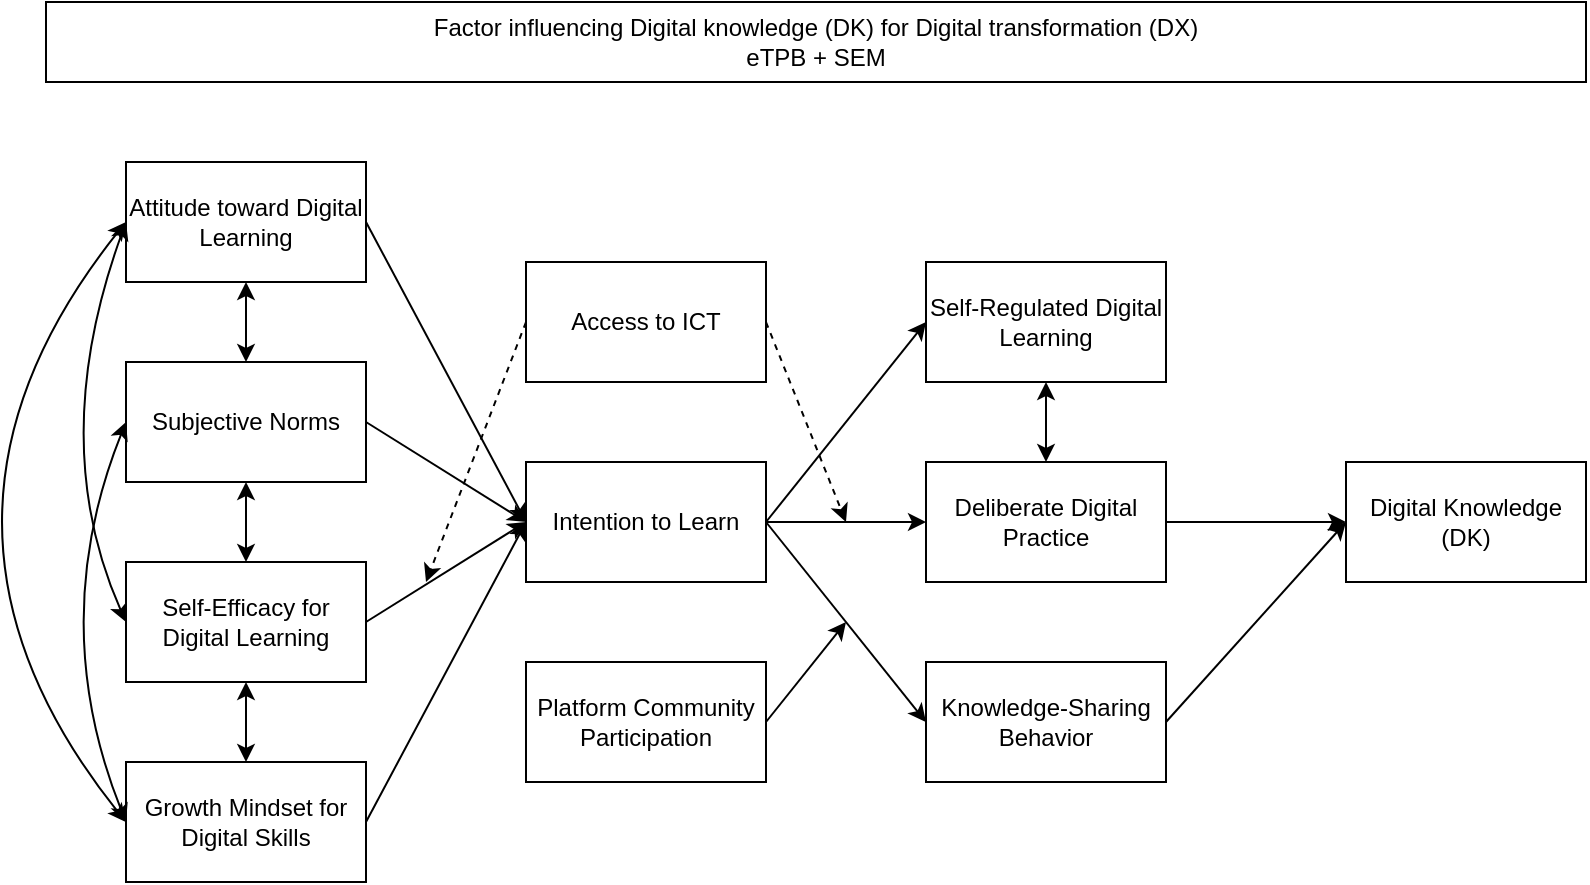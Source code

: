 <mxfile version="28.2.5">
  <diagram name="Page-1" id="uipzM7C1Z6QIqVT_M0VU">
    <mxGraphModel dx="713" dy="376" grid="1" gridSize="10" guides="1" tooltips="1" connect="1" arrows="1" fold="1" page="1" pageScale="1" pageWidth="6299" pageHeight="3937" math="0" shadow="0">
      <root>
        <mxCell id="0" />
        <mxCell id="1" parent="0" />
        <mxCell id="VJUpxQQ3Kgo22wYn7tkb-1" value="Factor influencing Digital knowledge (DK) for Digital transformation (DX)&lt;div&gt;eTPB + SEM&lt;/div&gt;" style="rounded=0;whiteSpace=wrap;html=1;" vertex="1" parent="1">
          <mxGeometry x="80" y="40" width="770" height="40" as="geometry" />
        </mxCell>
        <mxCell id="VJUpxQQ3Kgo22wYn7tkb-10" style="rounded=0;orthogonalLoop=1;jettySize=auto;html=1;exitX=1;exitY=0.5;exitDx=0;exitDy=0;entryX=0;entryY=0.5;entryDx=0;entryDy=0;" edge="1" parent="1" source="VJUpxQQ3Kgo22wYn7tkb-2" target="VJUpxQQ3Kgo22wYn7tkb-8">
          <mxGeometry relative="1" as="geometry" />
        </mxCell>
        <mxCell id="VJUpxQQ3Kgo22wYn7tkb-2" value="Attitude toward Digital Learning" style="rounded=0;whiteSpace=wrap;html=1;" vertex="1" parent="1">
          <mxGeometry x="120" y="120" width="120" height="60" as="geometry" />
        </mxCell>
        <mxCell id="VJUpxQQ3Kgo22wYn7tkb-11" style="rounded=0;orthogonalLoop=1;jettySize=auto;html=1;exitX=1;exitY=0.5;exitDx=0;exitDy=0;entryX=0;entryY=0.5;entryDx=0;entryDy=0;" edge="1" parent="1" source="VJUpxQQ3Kgo22wYn7tkb-3" target="VJUpxQQ3Kgo22wYn7tkb-8">
          <mxGeometry relative="1" as="geometry" />
        </mxCell>
        <mxCell id="VJUpxQQ3Kgo22wYn7tkb-3" value="Subjective Norms" style="rounded=0;whiteSpace=wrap;html=1;" vertex="1" parent="1">
          <mxGeometry x="120" y="220" width="120" height="60" as="geometry" />
        </mxCell>
        <mxCell id="VJUpxQQ3Kgo22wYn7tkb-12" style="rounded=0;orthogonalLoop=1;jettySize=auto;html=1;exitX=1;exitY=0.5;exitDx=0;exitDy=0;entryX=0;entryY=0.5;entryDx=0;entryDy=0;" edge="1" parent="1" source="VJUpxQQ3Kgo22wYn7tkb-4" target="VJUpxQQ3Kgo22wYn7tkb-8">
          <mxGeometry relative="1" as="geometry">
            <mxPoint x="300" y="270" as="targetPoint" />
          </mxGeometry>
        </mxCell>
        <mxCell id="VJUpxQQ3Kgo22wYn7tkb-4" value="Self-Efficacy for Digital Learning" style="rounded=0;whiteSpace=wrap;html=1;" vertex="1" parent="1">
          <mxGeometry x="120" y="320" width="120" height="60" as="geometry" />
        </mxCell>
        <mxCell id="VJUpxQQ3Kgo22wYn7tkb-13" style="rounded=0;orthogonalLoop=1;jettySize=auto;html=1;exitX=1;exitY=0.5;exitDx=0;exitDy=0;entryX=0;entryY=0.5;entryDx=0;entryDy=0;" edge="1" parent="1" source="VJUpxQQ3Kgo22wYn7tkb-5" target="VJUpxQQ3Kgo22wYn7tkb-8">
          <mxGeometry relative="1" as="geometry" />
        </mxCell>
        <mxCell id="VJUpxQQ3Kgo22wYn7tkb-5" value="Growth Mindset for Digital Skills" style="rounded=0;whiteSpace=wrap;html=1;" vertex="1" parent="1">
          <mxGeometry x="120" y="420" width="120" height="60" as="geometry" />
        </mxCell>
        <mxCell id="VJUpxQQ3Kgo22wYn7tkb-6" value="Digital Knowledge (DK)" style="rounded=0;whiteSpace=wrap;html=1;" vertex="1" parent="1">
          <mxGeometry x="730" y="270" width="120" height="60" as="geometry" />
        </mxCell>
        <mxCell id="VJUpxQQ3Kgo22wYn7tkb-44" style="edgeStyle=none;rounded=0;orthogonalLoop=1;jettySize=auto;html=1;exitX=0;exitY=0.5;exitDx=0;exitDy=0;dashed=1;" edge="1" parent="1" source="VJUpxQQ3Kgo22wYn7tkb-7">
          <mxGeometry relative="1" as="geometry">
            <mxPoint x="270" y="330" as="targetPoint" />
          </mxGeometry>
        </mxCell>
        <mxCell id="VJUpxQQ3Kgo22wYn7tkb-45" style="edgeStyle=none;rounded=0;orthogonalLoop=1;jettySize=auto;html=1;exitX=1;exitY=0.5;exitDx=0;exitDy=0;dashed=1;" edge="1" parent="1" source="VJUpxQQ3Kgo22wYn7tkb-7">
          <mxGeometry relative="1" as="geometry">
            <mxPoint x="480" y="300" as="targetPoint" />
          </mxGeometry>
        </mxCell>
        <mxCell id="VJUpxQQ3Kgo22wYn7tkb-7" value="Access to ICT" style="rounded=0;whiteSpace=wrap;html=1;" vertex="1" parent="1">
          <mxGeometry x="320" y="170" width="120" height="60" as="geometry" />
        </mxCell>
        <mxCell id="VJUpxQQ3Kgo22wYn7tkb-19" style="rounded=0;orthogonalLoop=1;jettySize=auto;html=1;exitX=1;exitY=0.5;exitDx=0;exitDy=0;entryX=0;entryY=0.5;entryDx=0;entryDy=0;" edge="1" parent="1" source="VJUpxQQ3Kgo22wYn7tkb-8" target="VJUpxQQ3Kgo22wYn7tkb-18">
          <mxGeometry relative="1" as="geometry" />
        </mxCell>
        <mxCell id="VJUpxQQ3Kgo22wYn7tkb-36" style="rounded=0;orthogonalLoop=1;jettySize=auto;html=1;exitX=1;exitY=0.5;exitDx=0;exitDy=0;entryX=0;entryY=0.5;entryDx=0;entryDy=0;" edge="1" parent="1" source="VJUpxQQ3Kgo22wYn7tkb-8" target="VJUpxQQ3Kgo22wYn7tkb-20">
          <mxGeometry relative="1" as="geometry" />
        </mxCell>
        <mxCell id="VJUpxQQ3Kgo22wYn7tkb-37" style="rounded=0;orthogonalLoop=1;jettySize=auto;html=1;exitX=1;exitY=0.5;exitDx=0;exitDy=0;entryX=0;entryY=0.5;entryDx=0;entryDy=0;" edge="1" parent="1" source="VJUpxQQ3Kgo22wYn7tkb-8" target="VJUpxQQ3Kgo22wYn7tkb-21">
          <mxGeometry relative="1" as="geometry" />
        </mxCell>
        <mxCell id="VJUpxQQ3Kgo22wYn7tkb-8" value="Intention to Learn" style="rounded=0;whiteSpace=wrap;html=1;" vertex="1" parent="1">
          <mxGeometry x="320" y="270" width="120" height="60" as="geometry" />
        </mxCell>
        <mxCell id="VJUpxQQ3Kgo22wYn7tkb-43" style="edgeStyle=none;rounded=0;orthogonalLoop=1;jettySize=auto;html=1;exitX=1;exitY=0.5;exitDx=0;exitDy=0;" edge="1" parent="1" source="VJUpxQQ3Kgo22wYn7tkb-9">
          <mxGeometry relative="1" as="geometry">
            <mxPoint x="480" y="350" as="targetPoint" />
          </mxGeometry>
        </mxCell>
        <mxCell id="VJUpxQQ3Kgo22wYn7tkb-9" value="Platform Community Participation" style="rounded=0;whiteSpace=wrap;html=1;" vertex="1" parent="1">
          <mxGeometry x="320" y="370" width="120" height="60" as="geometry" />
        </mxCell>
        <mxCell id="VJUpxQQ3Kgo22wYn7tkb-18" value="Self-Regulated Digital Learning" style="rounded=0;whiteSpace=wrap;html=1;" vertex="1" parent="1">
          <mxGeometry x="520" y="170" width="120" height="60" as="geometry" />
        </mxCell>
        <mxCell id="VJUpxQQ3Kgo22wYn7tkb-41" style="rounded=0;orthogonalLoop=1;jettySize=auto;html=1;exitX=1;exitY=0.5;exitDx=0;exitDy=0;entryX=0;entryY=0.5;entryDx=0;entryDy=0;" edge="1" parent="1" source="VJUpxQQ3Kgo22wYn7tkb-20" target="VJUpxQQ3Kgo22wYn7tkb-6">
          <mxGeometry relative="1" as="geometry" />
        </mxCell>
        <mxCell id="VJUpxQQ3Kgo22wYn7tkb-20" value="Deliberate Digital Practice" style="rounded=0;whiteSpace=wrap;html=1;" vertex="1" parent="1">
          <mxGeometry x="520" y="270" width="120" height="60" as="geometry" />
        </mxCell>
        <mxCell id="VJUpxQQ3Kgo22wYn7tkb-40" style="rounded=0;orthogonalLoop=1;jettySize=auto;html=1;exitX=1;exitY=0.5;exitDx=0;exitDy=0;entryX=0;entryY=0.5;entryDx=0;entryDy=0;" edge="1" parent="1" source="VJUpxQQ3Kgo22wYn7tkb-21" target="VJUpxQQ3Kgo22wYn7tkb-6">
          <mxGeometry relative="1" as="geometry" />
        </mxCell>
        <mxCell id="VJUpxQQ3Kgo22wYn7tkb-21" value="Knowledge-Sharing Behavior" style="rounded=0;whiteSpace=wrap;html=1;" vertex="1" parent="1">
          <mxGeometry x="520" y="370" width="120" height="60" as="geometry" />
        </mxCell>
        <mxCell id="VJUpxQQ3Kgo22wYn7tkb-27" value="" style="endArrow=classic;startArrow=classic;html=1;rounded=0;curved=1;entryX=0.5;entryY=1;entryDx=0;entryDy=0;exitX=0.5;exitY=0;exitDx=0;exitDy=0;" edge="1" parent="1" source="VJUpxQQ3Kgo22wYn7tkb-3" target="VJUpxQQ3Kgo22wYn7tkb-2">
          <mxGeometry width="50" height="50" relative="1" as="geometry">
            <mxPoint x="370" y="290" as="sourcePoint" />
            <mxPoint x="420" y="240" as="targetPoint" />
          </mxGeometry>
        </mxCell>
        <mxCell id="VJUpxQQ3Kgo22wYn7tkb-29" value="" style="endArrow=classic;startArrow=classic;html=1;rounded=0;curved=1;entryX=0.5;entryY=1;entryDx=0;entryDy=0;exitX=0.5;exitY=0;exitDx=0;exitDy=0;" edge="1" parent="1" source="VJUpxQQ3Kgo22wYn7tkb-4" target="VJUpxQQ3Kgo22wYn7tkb-3">
          <mxGeometry width="50" height="50" relative="1" as="geometry">
            <mxPoint x="370" y="350" as="sourcePoint" />
            <mxPoint x="420" y="300" as="targetPoint" />
          </mxGeometry>
        </mxCell>
        <mxCell id="VJUpxQQ3Kgo22wYn7tkb-30" value="" style="endArrow=classic;startArrow=classic;html=1;rounded=0;curved=1;entryX=0.5;entryY=0;entryDx=0;entryDy=0;exitX=0.5;exitY=1;exitDx=0;exitDy=0;" edge="1" parent="1" source="VJUpxQQ3Kgo22wYn7tkb-4" target="VJUpxQQ3Kgo22wYn7tkb-5">
          <mxGeometry width="50" height="50" relative="1" as="geometry">
            <mxPoint x="190" y="330" as="sourcePoint" />
            <mxPoint x="190" y="290" as="targetPoint" />
          </mxGeometry>
        </mxCell>
        <mxCell id="VJUpxQQ3Kgo22wYn7tkb-32" value="" style="endArrow=classic;startArrow=classic;html=1;rounded=0;curved=1;entryX=0;entryY=0.5;entryDx=0;entryDy=0;exitX=0;exitY=0.5;exitDx=0;exitDy=0;" edge="1" parent="1" source="VJUpxQQ3Kgo22wYn7tkb-4" target="VJUpxQQ3Kgo22wYn7tkb-2">
          <mxGeometry width="50" height="50" relative="1" as="geometry">
            <mxPoint x="370" y="350" as="sourcePoint" />
            <mxPoint x="420" y="300" as="targetPoint" />
            <Array as="points">
              <mxPoint x="80" y="260" />
            </Array>
          </mxGeometry>
        </mxCell>
        <mxCell id="VJUpxQQ3Kgo22wYn7tkb-34" value="" style="endArrow=classic;startArrow=classic;html=1;rounded=0;curved=1;entryX=0;entryY=0.5;entryDx=0;entryDy=0;exitX=0;exitY=0.5;exitDx=0;exitDy=0;" edge="1" parent="1" source="VJUpxQQ3Kgo22wYn7tkb-5" target="VJUpxQQ3Kgo22wYn7tkb-2">
          <mxGeometry width="50" height="50" relative="1" as="geometry">
            <mxPoint x="370" y="350" as="sourcePoint" />
            <mxPoint x="420" y="300" as="targetPoint" />
            <Array as="points">
              <mxPoint y="300" />
            </Array>
          </mxGeometry>
        </mxCell>
        <mxCell id="VJUpxQQ3Kgo22wYn7tkb-35" value="" style="endArrow=classic;startArrow=classic;html=1;rounded=0;curved=1;entryX=0;entryY=0.5;entryDx=0;entryDy=0;exitX=0;exitY=0.5;exitDx=0;exitDy=0;" edge="1" parent="1" source="VJUpxQQ3Kgo22wYn7tkb-5" target="VJUpxQQ3Kgo22wYn7tkb-3">
          <mxGeometry width="50" height="50" relative="1" as="geometry">
            <mxPoint x="370" y="350" as="sourcePoint" />
            <mxPoint x="420" y="300" as="targetPoint" />
            <Array as="points">
              <mxPoint x="80" y="350" />
            </Array>
          </mxGeometry>
        </mxCell>
        <mxCell id="VJUpxQQ3Kgo22wYn7tkb-38" value="" style="endArrow=classic;startArrow=classic;html=1;rounded=0;entryX=0.5;entryY=1;entryDx=0;entryDy=0;exitX=0.5;exitY=0;exitDx=0;exitDy=0;" edge="1" parent="1" source="VJUpxQQ3Kgo22wYn7tkb-20" target="VJUpxQQ3Kgo22wYn7tkb-18">
          <mxGeometry width="50" height="50" relative="1" as="geometry">
            <mxPoint x="530" y="320" as="sourcePoint" />
            <mxPoint x="580" y="270" as="targetPoint" />
          </mxGeometry>
        </mxCell>
      </root>
    </mxGraphModel>
  </diagram>
</mxfile>
